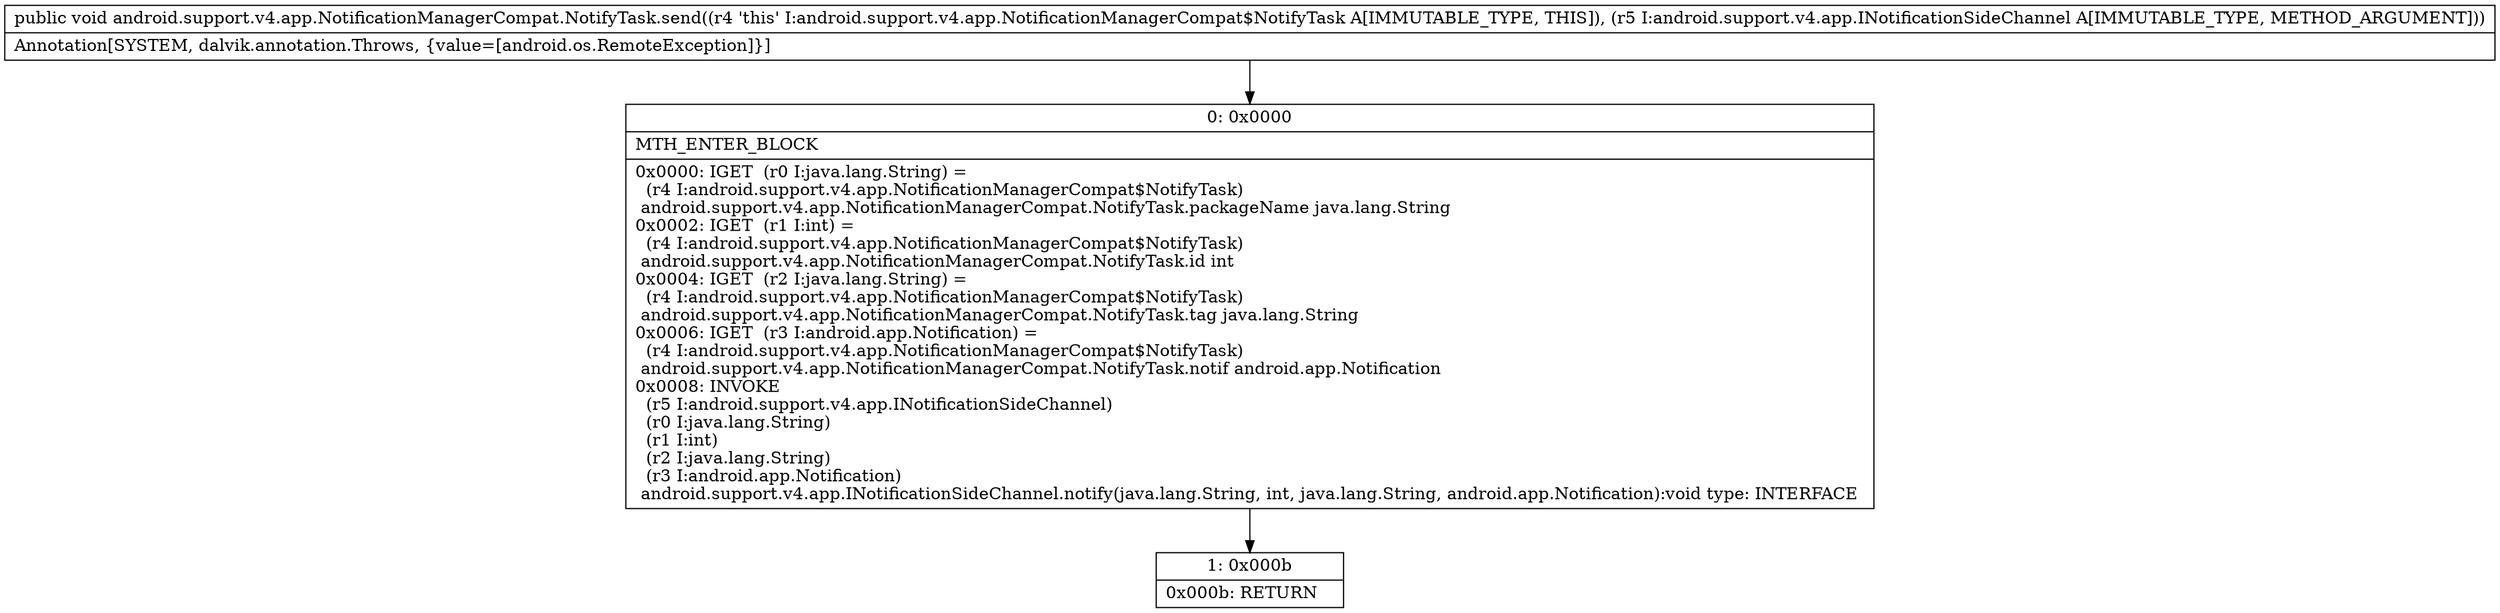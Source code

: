 digraph "CFG forandroid.support.v4.app.NotificationManagerCompat.NotifyTask.send(Landroid\/support\/v4\/app\/INotificationSideChannel;)V" {
Node_0 [shape=record,label="{0\:\ 0x0000|MTH_ENTER_BLOCK\l|0x0000: IGET  (r0 I:java.lang.String) = \l  (r4 I:android.support.v4.app.NotificationManagerCompat$NotifyTask)\l android.support.v4.app.NotificationManagerCompat.NotifyTask.packageName java.lang.String \l0x0002: IGET  (r1 I:int) = \l  (r4 I:android.support.v4.app.NotificationManagerCompat$NotifyTask)\l android.support.v4.app.NotificationManagerCompat.NotifyTask.id int \l0x0004: IGET  (r2 I:java.lang.String) = \l  (r4 I:android.support.v4.app.NotificationManagerCompat$NotifyTask)\l android.support.v4.app.NotificationManagerCompat.NotifyTask.tag java.lang.String \l0x0006: IGET  (r3 I:android.app.Notification) = \l  (r4 I:android.support.v4.app.NotificationManagerCompat$NotifyTask)\l android.support.v4.app.NotificationManagerCompat.NotifyTask.notif android.app.Notification \l0x0008: INVOKE  \l  (r5 I:android.support.v4.app.INotificationSideChannel)\l  (r0 I:java.lang.String)\l  (r1 I:int)\l  (r2 I:java.lang.String)\l  (r3 I:android.app.Notification)\l android.support.v4.app.INotificationSideChannel.notify(java.lang.String, int, java.lang.String, android.app.Notification):void type: INTERFACE \l}"];
Node_1 [shape=record,label="{1\:\ 0x000b|0x000b: RETURN   \l}"];
MethodNode[shape=record,label="{public void android.support.v4.app.NotificationManagerCompat.NotifyTask.send((r4 'this' I:android.support.v4.app.NotificationManagerCompat$NotifyTask A[IMMUTABLE_TYPE, THIS]), (r5 I:android.support.v4.app.INotificationSideChannel A[IMMUTABLE_TYPE, METHOD_ARGUMENT]))  | Annotation[SYSTEM, dalvik.annotation.Throws, \{value=[android.os.RemoteException]\}]\l}"];
MethodNode -> Node_0;
Node_0 -> Node_1;
}

